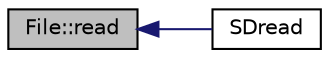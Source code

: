 digraph "File::read"
{
  edge [fontname="Helvetica",fontsize="10",labelfontname="Helvetica",labelfontsize="10"];
  node [fontname="Helvetica",fontsize="10",shape=record];
  rankdir="LR";
  Node1 [label="File::read",height=0.2,width=0.4,color="black", fillcolor="grey75", style="filled", fontcolor="black"];
  Node1 -> Node2 [dir="back",color="midnightblue",fontsize="10",style="solid"];
  Node2 [label="SDread",height=0.2,width=0.4,color="black", fillcolor="white", style="filled",URL="$_s_dcard__driver_8h.html#ae25c95c757003a1f2daacee7dae07105"];
}
